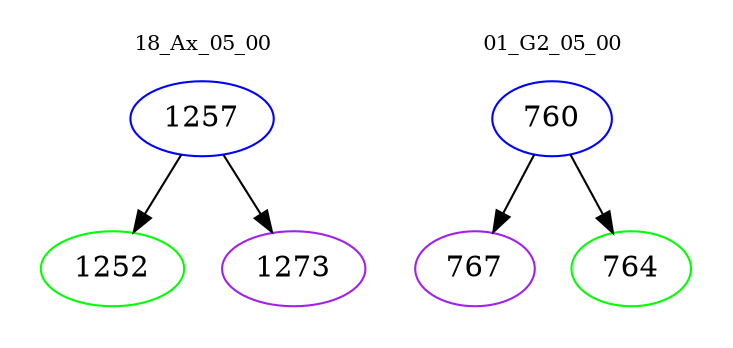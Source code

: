 digraph{
subgraph cluster_0 {
color = white
label = "18_Ax_05_00";
fontsize=10;
T0_1257 [label="1257", color="blue"]
T0_1257 -> T0_1252 [color="black"]
T0_1252 [label="1252", color="green"]
T0_1257 -> T0_1273 [color="black"]
T0_1273 [label="1273", color="purple"]
}
subgraph cluster_1 {
color = white
label = "01_G2_05_00";
fontsize=10;
T1_760 [label="760", color="blue"]
T1_760 -> T1_767 [color="black"]
T1_767 [label="767", color="purple"]
T1_760 -> T1_764 [color="black"]
T1_764 [label="764", color="green"]
}
}
